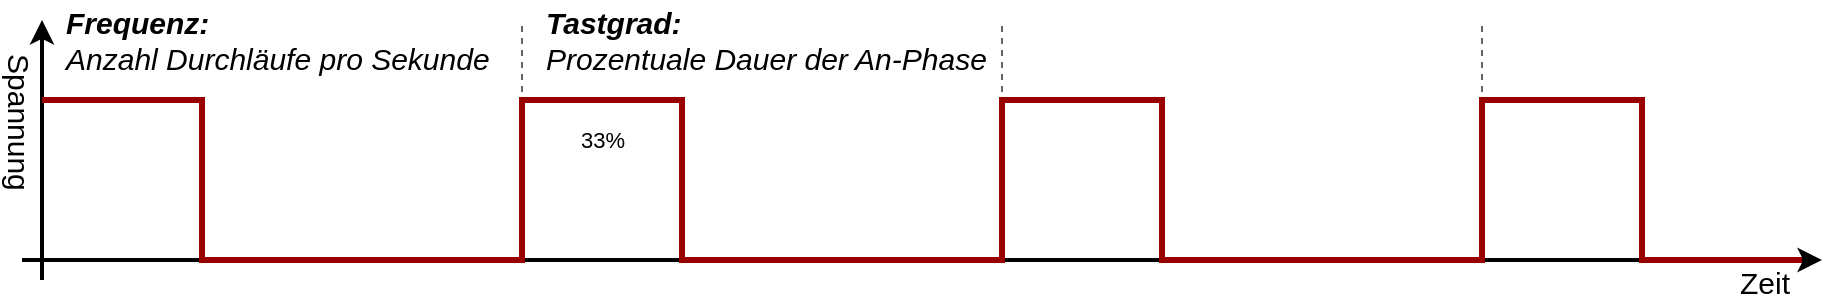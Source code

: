 <mxfile version="15.3.1" type="device"><diagram id="u-rvjQZ3Hnub3y2aYbjY" name="Page-1"><mxGraphModel dx="2042" dy="704" grid="1" gridSize="10" guides="1" tooltips="1" connect="1" arrows="1" fold="1" page="0" pageScale="1" pageWidth="827" pageHeight="1169" math="0" shadow="0"><root><mxCell id="0"/><mxCell id="1" parent="0"/><mxCell id="Sq5f5_1AmhFaWeRNZK8z-9" value="" style="endArrow=none;dashed=1;html=1;strokeColor=#666666;strokeWidth=1;" parent="1" edge="1"><mxGeometry width="50" height="50" relative="1" as="geometry"><mxPoint x="800" y="560" as="sourcePoint"/><mxPoint x="800" y="440" as="targetPoint"/></mxGeometry></mxCell><mxCell id="Sq5f5_1AmhFaWeRNZK8z-8" value="" style="endArrow=none;dashed=1;html=1;strokeColor=#666666;strokeWidth=1;" parent="1" edge="1"><mxGeometry width="50" height="50" relative="1" as="geometry"><mxPoint x="560" y="560" as="sourcePoint"/><mxPoint x="560" y="440" as="targetPoint"/></mxGeometry></mxCell><mxCell id="Sq5f5_1AmhFaWeRNZK8z-7" value="" style="endArrow=none;dashed=1;html=1;strokeColor=#666666;strokeWidth=1;" parent="1" edge="1"><mxGeometry width="50" height="50" relative="1" as="geometry"><mxPoint x="320" y="560" as="sourcePoint"/><mxPoint x="320" y="440" as="targetPoint"/></mxGeometry></mxCell><mxCell id="Sq5f5_1AmhFaWeRNZK8z-1" value="" style="endArrow=classic;html=1;strokeWidth=2;" parent="1" edge="1"><mxGeometry width="50" height="50" relative="1" as="geometry"><mxPoint x="80" y="570" as="sourcePoint"/><mxPoint x="80" y="440" as="targetPoint"/></mxGeometry></mxCell><mxCell id="Sq5f5_1AmhFaWeRNZK8z-3" value="" style="endArrow=classic;html=1;strokeWidth=2;" parent="1" edge="1"><mxGeometry width="50" height="50" relative="1" as="geometry"><mxPoint x="70" y="560" as="sourcePoint"/><mxPoint x="970" y="560" as="targetPoint"/></mxGeometry></mxCell><mxCell id="Sq5f5_1AmhFaWeRNZK8z-4" value="Zeit" style="text;html=1;resizable=0;points=[];autosize=1;align=right;verticalAlign=top;spacingTop=-4;fontSize=15;" parent="1" vertex="1"><mxGeometry x="915" y="560" width="40" height="20" as="geometry"/></mxCell><mxCell id="Sq5f5_1AmhFaWeRNZK8z-5" value="Spannung" style="text;html=1;resizable=0;points=[];autosize=1;align=left;verticalAlign=top;spacingTop=-4;rotation=90;fontSize=15;" parent="1" vertex="1"><mxGeometry x="30" y="485" width="80" height="20" as="geometry"/></mxCell><mxCell id="Sq5f5_1AmhFaWeRNZK8z-6" value="" style="endArrow=none;html=1;strokeWidth=3;rounded=0;strokeColor=#990000;" parent="1" edge="1"><mxGeometry width="50" height="50" relative="1" as="geometry"><mxPoint x="80" y="480" as="sourcePoint"/><mxPoint x="960" y="560" as="targetPoint"/><Array as="points"><mxPoint x="160" y="480"/><mxPoint x="160" y="560"/><mxPoint x="320" y="560"/><mxPoint x="320" y="480"/><mxPoint x="400" y="480"/><mxPoint x="400" y="560"/><mxPoint x="560" y="560"/><mxPoint x="560" y="480"/><mxPoint x="640" y="480"/><mxPoint x="640" y="560"/><mxPoint x="800" y="560"/><mxPoint x="800" y="480"/><mxPoint x="880" y="480"/><mxPoint x="880" y="560"/></Array></mxGeometry></mxCell><mxCell id="Sq5f5_1AmhFaWeRNZK8z-11" value="&lt;div&gt;&lt;b style=&quot;font-size: 15px&quot;&gt;Frequenz:&lt;/b&gt;&lt;br&gt;&lt;/div&gt;&lt;div&gt;Anzahl Durchläufe pro Sekunde&lt;/div&gt;" style="text;html=1;resizable=0;points=[];autosize=1;align=left;verticalAlign=top;spacingTop=-4;fontStyle=2;fontSize=15;" parent="1" vertex="1"><mxGeometry x="90" y="430" width="230" height="40" as="geometry"/></mxCell><mxCell id="Sq5f5_1AmhFaWeRNZK8z-12" value="&lt;div style=&quot;font-size: 15px&quot;&gt;&lt;b style=&quot;font-size: 15px&quot;&gt;Tastgrad:&lt;/b&gt;&lt;br&gt;&lt;/div&gt;&lt;div style=&quot;font-size: 15px&quot;&gt;Prozentuale Dauer der An-Phase&lt;/div&gt;" style="text;html=1;resizable=0;points=[];autosize=1;align=left;verticalAlign=top;spacingTop=-4;fontSize=15;fontStyle=2" parent="1" vertex="1"><mxGeometry x="330" y="430" width="230" height="40" as="geometry"/></mxCell><mxCell id="Sq5f5_1AmhFaWeRNZK8z-13" value="33%" style="text;html=1;resizable=0;points=[];autosize=1;align=center;verticalAlign=top;spacingTop=-4;fontSize=11;" parent="1" vertex="1"><mxGeometry x="340" y="491" width="40" height="10" as="geometry"/></mxCell></root></mxGraphModel></diagram></mxfile>